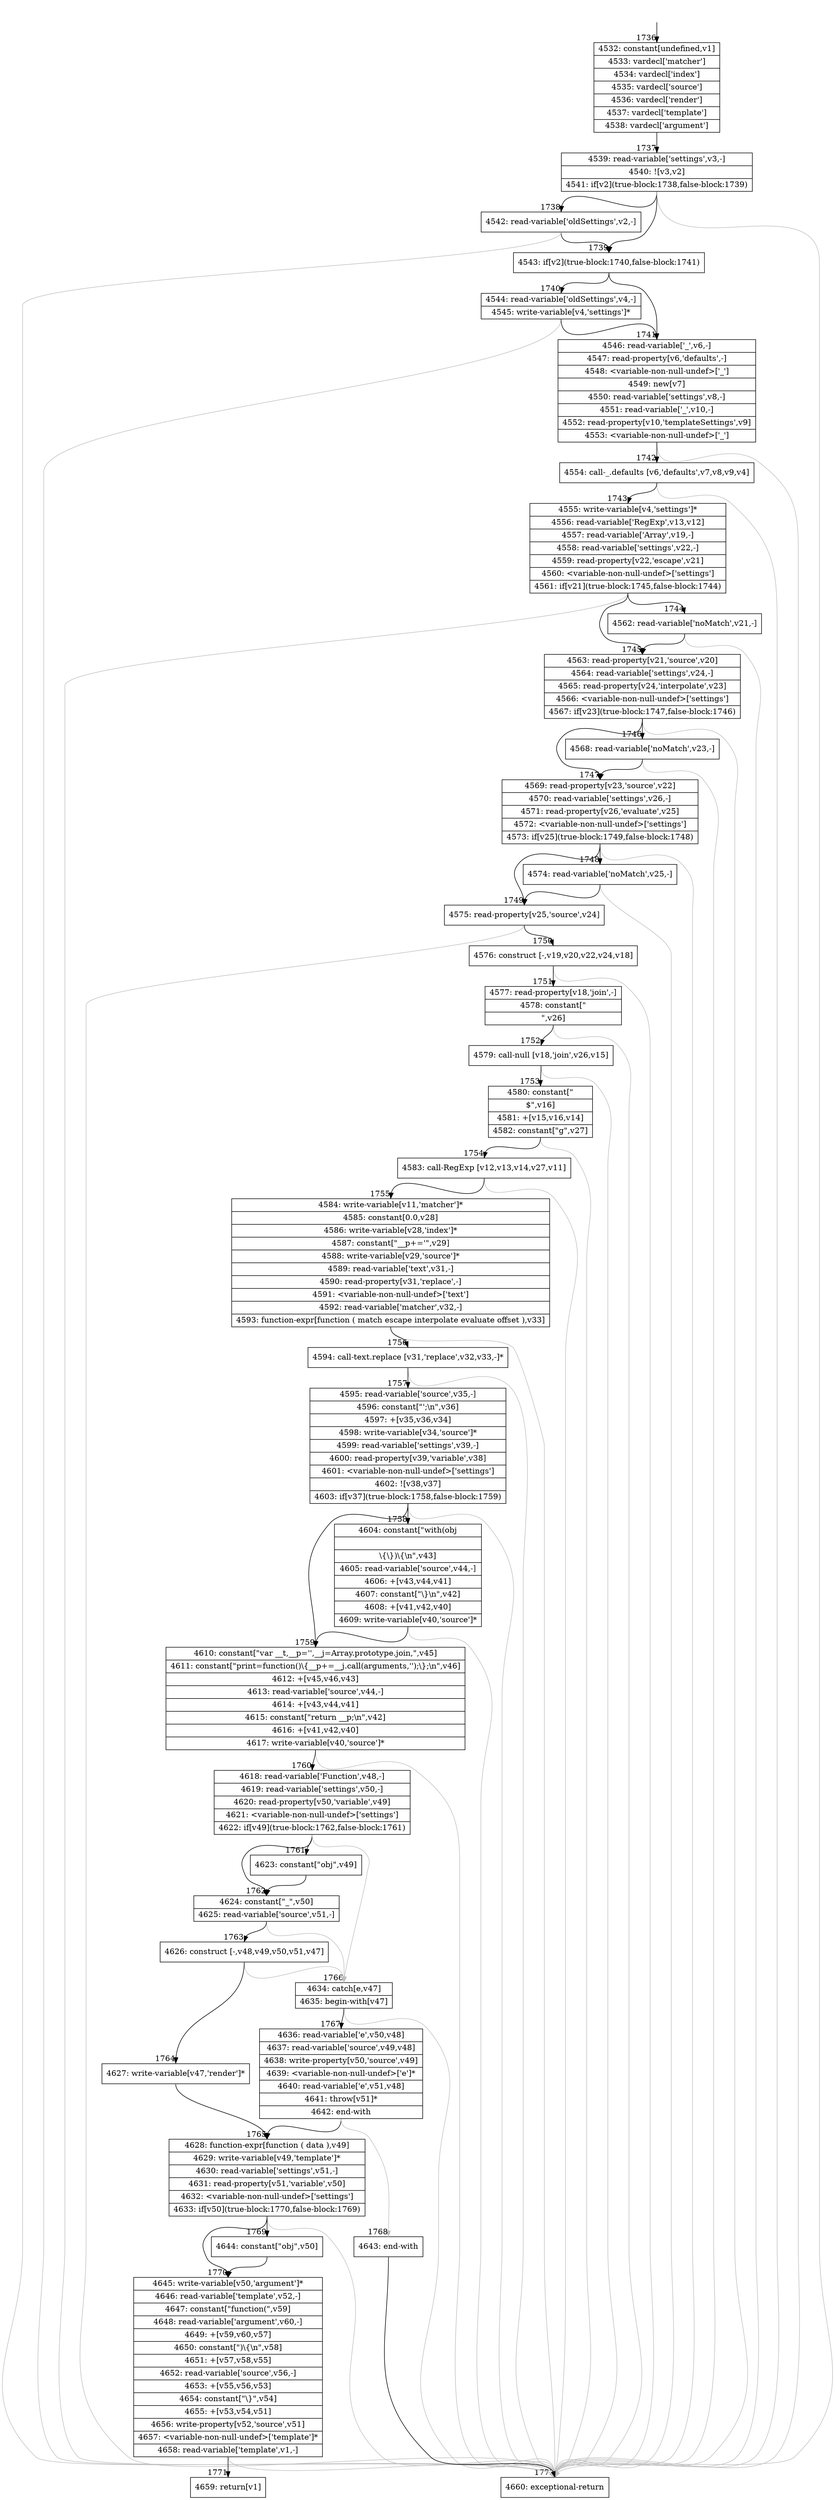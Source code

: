 digraph {
rankdir="TD"
BB_entry153[shape=none,label=""];
BB_entry153 -> BB1736 [tailport=s, headport=n, headlabel="    1736"]
BB1736 [shape=record label="{4532: constant[undefined,v1]|4533: vardecl['matcher']|4534: vardecl['index']|4535: vardecl['source']|4536: vardecl['render']|4537: vardecl['template']|4538: vardecl['argument']}" ] 
BB1736 -> BB1737 [tailport=s, headport=n, headlabel="      1737"]
BB1737 [shape=record label="{4539: read-variable['settings',v3,-]|4540: ![v3,v2]|4541: if[v2](true-block:1738,false-block:1739)}" ] 
BB1737 -> BB1739 [tailport=s, headport=n, headlabel="      1739"]
BB1737 -> BB1738 [tailport=s, headport=n, headlabel="      1738"]
BB1737 -> BB1772 [tailport=s, headport=n, color=gray, headlabel="      1772"]
BB1738 [shape=record label="{4542: read-variable['oldSettings',v2,-]}" ] 
BB1738 -> BB1739 [tailport=s, headport=n]
BB1738 -> BB1772 [tailport=s, headport=n, color=gray]
BB1739 [shape=record label="{4543: if[v2](true-block:1740,false-block:1741)}" ] 
BB1739 -> BB1740 [tailport=s, headport=n, headlabel="      1740"]
BB1739 -> BB1741 [tailport=s, headport=n, headlabel="      1741"]
BB1740 [shape=record label="{4544: read-variable['oldSettings',v4,-]|4545: write-variable[v4,'settings']*}" ] 
BB1740 -> BB1741 [tailport=s, headport=n]
BB1740 -> BB1772 [tailport=s, headport=n, color=gray]
BB1741 [shape=record label="{4546: read-variable['_',v6,-]|4547: read-property[v6,'defaults',-]|4548: \<variable-non-null-undef\>['_']|4549: new[v7]|4550: read-variable['settings',v8,-]|4551: read-variable['_',v10,-]|4552: read-property[v10,'templateSettings',v9]|4553: \<variable-non-null-undef\>['_']}" ] 
BB1741 -> BB1742 [tailport=s, headport=n, headlabel="      1742"]
BB1741 -> BB1772 [tailport=s, headport=n, color=gray]
BB1742 [shape=record label="{4554: call-_.defaults [v6,'defaults',v7,v8,v9,v4]}" ] 
BB1742 -> BB1743 [tailport=s, headport=n, headlabel="      1743"]
BB1742 -> BB1772 [tailport=s, headport=n, color=gray]
BB1743 [shape=record label="{4555: write-variable[v4,'settings']*|4556: read-variable['RegExp',v13,v12]|4557: read-variable['Array',v19,-]|4558: read-variable['settings',v22,-]|4559: read-property[v22,'escape',v21]|4560: \<variable-non-null-undef\>['settings']|4561: if[v21](true-block:1745,false-block:1744)}" ] 
BB1743 -> BB1745 [tailport=s, headport=n, headlabel="      1745"]
BB1743 -> BB1744 [tailport=s, headport=n, headlabel="      1744"]
BB1743 -> BB1772 [tailport=s, headport=n, color=gray]
BB1744 [shape=record label="{4562: read-variable['noMatch',v21,-]}" ] 
BB1744 -> BB1745 [tailport=s, headport=n]
BB1744 -> BB1772 [tailport=s, headport=n, color=gray]
BB1745 [shape=record label="{4563: read-property[v21,'source',v20]|4564: read-variable['settings',v24,-]|4565: read-property[v24,'interpolate',v23]|4566: \<variable-non-null-undef\>['settings']|4567: if[v23](true-block:1747,false-block:1746)}" ] 
BB1745 -> BB1747 [tailport=s, headport=n, headlabel="      1747"]
BB1745 -> BB1746 [tailport=s, headport=n, headlabel="      1746"]
BB1745 -> BB1772 [tailport=s, headport=n, color=gray]
BB1746 [shape=record label="{4568: read-variable['noMatch',v23,-]}" ] 
BB1746 -> BB1747 [tailport=s, headport=n]
BB1746 -> BB1772 [tailport=s, headport=n, color=gray]
BB1747 [shape=record label="{4569: read-property[v23,'source',v22]|4570: read-variable['settings',v26,-]|4571: read-property[v26,'evaluate',v25]|4572: \<variable-non-null-undef\>['settings']|4573: if[v25](true-block:1749,false-block:1748)}" ] 
BB1747 -> BB1749 [tailport=s, headport=n, headlabel="      1749"]
BB1747 -> BB1748 [tailport=s, headport=n, headlabel="      1748"]
BB1747 -> BB1772 [tailport=s, headport=n, color=gray]
BB1748 [shape=record label="{4574: read-variable['noMatch',v25,-]}" ] 
BB1748 -> BB1749 [tailport=s, headport=n]
BB1748 -> BB1772 [tailport=s, headport=n, color=gray]
BB1749 [shape=record label="{4575: read-property[v25,'source',v24]}" ] 
BB1749 -> BB1750 [tailport=s, headport=n, headlabel="      1750"]
BB1749 -> BB1772 [tailport=s, headport=n, color=gray]
BB1750 [shape=record label="{4576: construct [-,v19,v20,v22,v24,v18]}" ] 
BB1750 -> BB1751 [tailport=s, headport=n, headlabel="      1751"]
BB1750 -> BB1772 [tailport=s, headport=n, color=gray]
BB1751 [shape=record label="{4577: read-property[v18,'join',-]|4578: constant[\"|\",v26]}" ] 
BB1751 -> BB1752 [tailport=s, headport=n, headlabel="      1752"]
BB1751 -> BB1772 [tailport=s, headport=n, color=gray]
BB1752 [shape=record label="{4579: call-null [v18,'join',v26,v15]}" ] 
BB1752 -> BB1753 [tailport=s, headport=n, headlabel="      1753"]
BB1752 -> BB1772 [tailport=s, headport=n, color=gray]
BB1753 [shape=record label="{4580: constant[\"|$\",v16]|4581: +[v15,v16,v14]|4582: constant[\"g\",v27]}" ] 
BB1753 -> BB1754 [tailport=s, headport=n, headlabel="      1754"]
BB1753 -> BB1772 [tailport=s, headport=n, color=gray]
BB1754 [shape=record label="{4583: call-RegExp [v12,v13,v14,v27,v11]}" ] 
BB1754 -> BB1755 [tailport=s, headport=n, headlabel="      1755"]
BB1754 -> BB1772 [tailport=s, headport=n, color=gray]
BB1755 [shape=record label="{4584: write-variable[v11,'matcher']*|4585: constant[0.0,v28]|4586: write-variable[v28,'index']*|4587: constant[\"__p+='\",v29]|4588: write-variable[v29,'source']*|4589: read-variable['text',v31,-]|4590: read-property[v31,'replace',-]|4591: \<variable-non-null-undef\>['text']|4592: read-variable['matcher',v32,-]|4593: function-expr[function ( match escape interpolate evaluate offset ),v33]}" ] 
BB1755 -> BB1756 [tailport=s, headport=n, headlabel="      1756"]
BB1755 -> BB1772 [tailport=s, headport=n, color=gray]
BB1756 [shape=record label="{4594: call-text.replace [v31,'replace',v32,v33,-]*}" ] 
BB1756 -> BB1757 [tailport=s, headport=n, headlabel="      1757"]
BB1756 -> BB1772 [tailport=s, headport=n, color=gray]
BB1757 [shape=record label="{4595: read-variable['source',v35,-]|4596: constant[\"';\\n\",v36]|4597: +[v35,v36,v34]|4598: write-variable[v34,'source']*|4599: read-variable['settings',v39,-]|4600: read-property[v39,'variable',v38]|4601: \<variable-non-null-undef\>['settings']|4602: ![v38,v37]|4603: if[v37](true-block:1758,false-block:1759)}" ] 
BB1757 -> BB1758 [tailport=s, headport=n, headlabel="      1758"]
BB1757 -> BB1759 [tailport=s, headport=n, headlabel="      1759"]
BB1757 -> BB1772 [tailport=s, headport=n, color=gray]
BB1758 [shape=record label="{4604: constant[\"with(obj||\\\{\\\})\\\{\\n\",v43]|4605: read-variable['source',v44,-]|4606: +[v43,v44,v41]|4607: constant[\"\\\}\\n\",v42]|4608: +[v41,v42,v40]|4609: write-variable[v40,'source']*}" ] 
BB1758 -> BB1759 [tailport=s, headport=n]
BB1758 -> BB1772 [tailport=s, headport=n, color=gray]
BB1759 [shape=record label="{4610: constant[\"var __t,__p='',__j=Array.prototype.join,\",v45]|4611: constant[\"print=function()\\\{__p+=__j.call(arguments,'');\\\};\\n\",v46]|4612: +[v45,v46,v43]|4613: read-variable['source',v44,-]|4614: +[v43,v44,v41]|4615: constant[\"return __p;\\n\",v42]|4616: +[v41,v42,v40]|4617: write-variable[v40,'source']*}" ] 
BB1759 -> BB1760 [tailport=s, headport=n, headlabel="      1760"]
BB1759 -> BB1772 [tailport=s, headport=n, color=gray]
BB1760 [shape=record label="{4618: read-variable['Function',v48,-]|4619: read-variable['settings',v50,-]|4620: read-property[v50,'variable',v49]|4621: \<variable-non-null-undef\>['settings']|4622: if[v49](true-block:1762,false-block:1761)}" ] 
BB1760 -> BB1762 [tailport=s, headport=n, headlabel="      1762"]
BB1760 -> BB1761 [tailport=s, headport=n, headlabel="      1761"]
BB1760 -> BB1766 [tailport=s, headport=n, color=gray, headlabel="      1766"]
BB1761 [shape=record label="{4623: constant[\"obj\",v49]}" ] 
BB1761 -> BB1762 [tailport=s, headport=n]
BB1762 [shape=record label="{4624: constant[\"_\",v50]|4625: read-variable['source',v51,-]}" ] 
BB1762 -> BB1763 [tailport=s, headport=n, headlabel="      1763"]
BB1762 -> BB1766 [tailport=s, headport=n, color=gray]
BB1763 [shape=record label="{4626: construct [-,v48,v49,v50,v51,v47]}" ] 
BB1763 -> BB1764 [tailport=s, headport=n, headlabel="      1764"]
BB1763 -> BB1766 [tailport=s, headport=n, color=gray]
BB1764 [shape=record label="{4627: write-variable[v47,'render']*}" ] 
BB1764 -> BB1765 [tailport=s, headport=n, headlabel="      1765"]
BB1765 [shape=record label="{4628: function-expr[function ( data ),v49]|4629: write-variable[v49,'template']*|4630: read-variable['settings',v51,-]|4631: read-property[v51,'variable',v50]|4632: \<variable-non-null-undef\>['settings']|4633: if[v50](true-block:1770,false-block:1769)}" ] 
BB1765 -> BB1770 [tailport=s, headport=n, headlabel="      1770"]
BB1765 -> BB1769 [tailport=s, headport=n, headlabel="      1769"]
BB1765 -> BB1772 [tailport=s, headport=n, color=gray]
BB1766 [shape=record label="{4634: catch[e,v47]|4635: begin-with[v47]}" ] 
BB1766 -> BB1767 [tailport=s, headport=n, headlabel="      1767"]
BB1766 -> BB1772 [tailport=s, headport=n, color=gray]
BB1767 [shape=record label="{4636: read-variable['e',v50,v48]|4637: read-variable['source',v49,v48]|4638: write-property[v50,'source',v49]|4639: \<variable-non-null-undef\>['e']*|4640: read-variable['e',v51,v48]|4641: throw[v51]*|4642: end-with}" ] 
BB1767 -> BB1765 [tailport=s, headport=n]
BB1767 -> BB1768 [tailport=s, headport=n, color=gray, headlabel="      1768"]
BB1768 [shape=record label="{4643: end-with}" ] 
BB1768 -> BB1772 [tailport=s, headport=n]
BB1769 [shape=record label="{4644: constant[\"obj\",v50]}" ] 
BB1769 -> BB1770 [tailport=s, headport=n]
BB1770 [shape=record label="{4645: write-variable[v50,'argument']*|4646: read-variable['template',v52,-]|4647: constant[\"function(\",v59]|4648: read-variable['argument',v60,-]|4649: +[v59,v60,v57]|4650: constant[\")\\\{\\n\",v58]|4651: +[v57,v58,v55]|4652: read-variable['source',v56,-]|4653: +[v55,v56,v53]|4654: constant[\"\\\}\",v54]|4655: +[v53,v54,v51]|4656: write-property[v52,'source',v51]|4657: \<variable-non-null-undef\>['template']*|4658: read-variable['template',v1,-]}" ] 
BB1770 -> BB1771 [tailport=s, headport=n, headlabel="      1771"]
BB1770 -> BB1772 [tailport=s, headport=n, color=gray]
BB1771 [shape=record label="{4659: return[v1]}" ] 
BB1772 [shape=record label="{4660: exceptional-return}" ] 
//#$~ 1468
}
